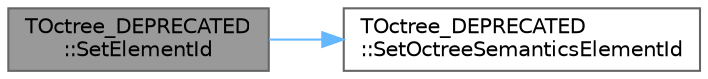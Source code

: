 digraph "TOctree_DEPRECATED::SetElementId"
{
 // INTERACTIVE_SVG=YES
 // LATEX_PDF_SIZE
  bgcolor="transparent";
  edge [fontname=Helvetica,fontsize=10,labelfontname=Helvetica,labelfontsize=10];
  node [fontname=Helvetica,fontsize=10,shape=box,height=0.2,width=0.4];
  rankdir="LR";
  Node1 [id="Node000001",label="TOctree_DEPRECATED\l::SetElementId",height=0.2,width=0.4,color="gray40", fillcolor="grey60", style="filled", fontcolor="black",tooltip=" "];
  Node1 -> Node2 [id="edge1_Node000001_Node000002",color="steelblue1",style="solid",tooltip=" "];
  Node2 [id="Node000002",label="TOctree_DEPRECATED\l::SetOctreeSemanticsElementId",height=0.2,width=0.4,color="grey40", fillcolor="white", style="filled",URL="$d1/dfb/classTOctree__DEPRECATED.html#adc9b4ac6270c344e7aa1832f742e3bd8",tooltip=" "];
}
